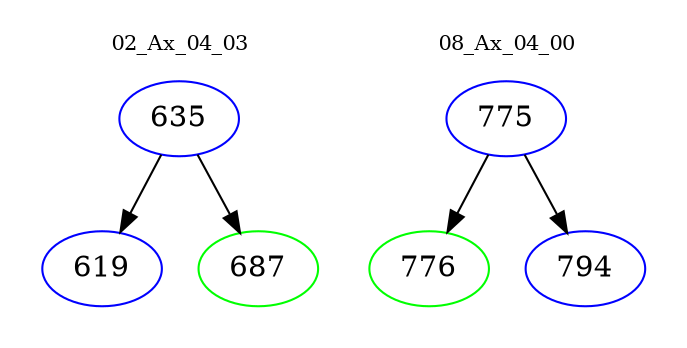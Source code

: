 digraph{
subgraph cluster_0 {
color = white
label = "02_Ax_04_03";
fontsize=10;
T0_635 [label="635", color="blue"]
T0_635 -> T0_619 [color="black"]
T0_619 [label="619", color="blue"]
T0_635 -> T0_687 [color="black"]
T0_687 [label="687", color="green"]
}
subgraph cluster_1 {
color = white
label = "08_Ax_04_00";
fontsize=10;
T1_775 [label="775", color="blue"]
T1_775 -> T1_776 [color="black"]
T1_776 [label="776", color="green"]
T1_775 -> T1_794 [color="black"]
T1_794 [label="794", color="blue"]
}
}
